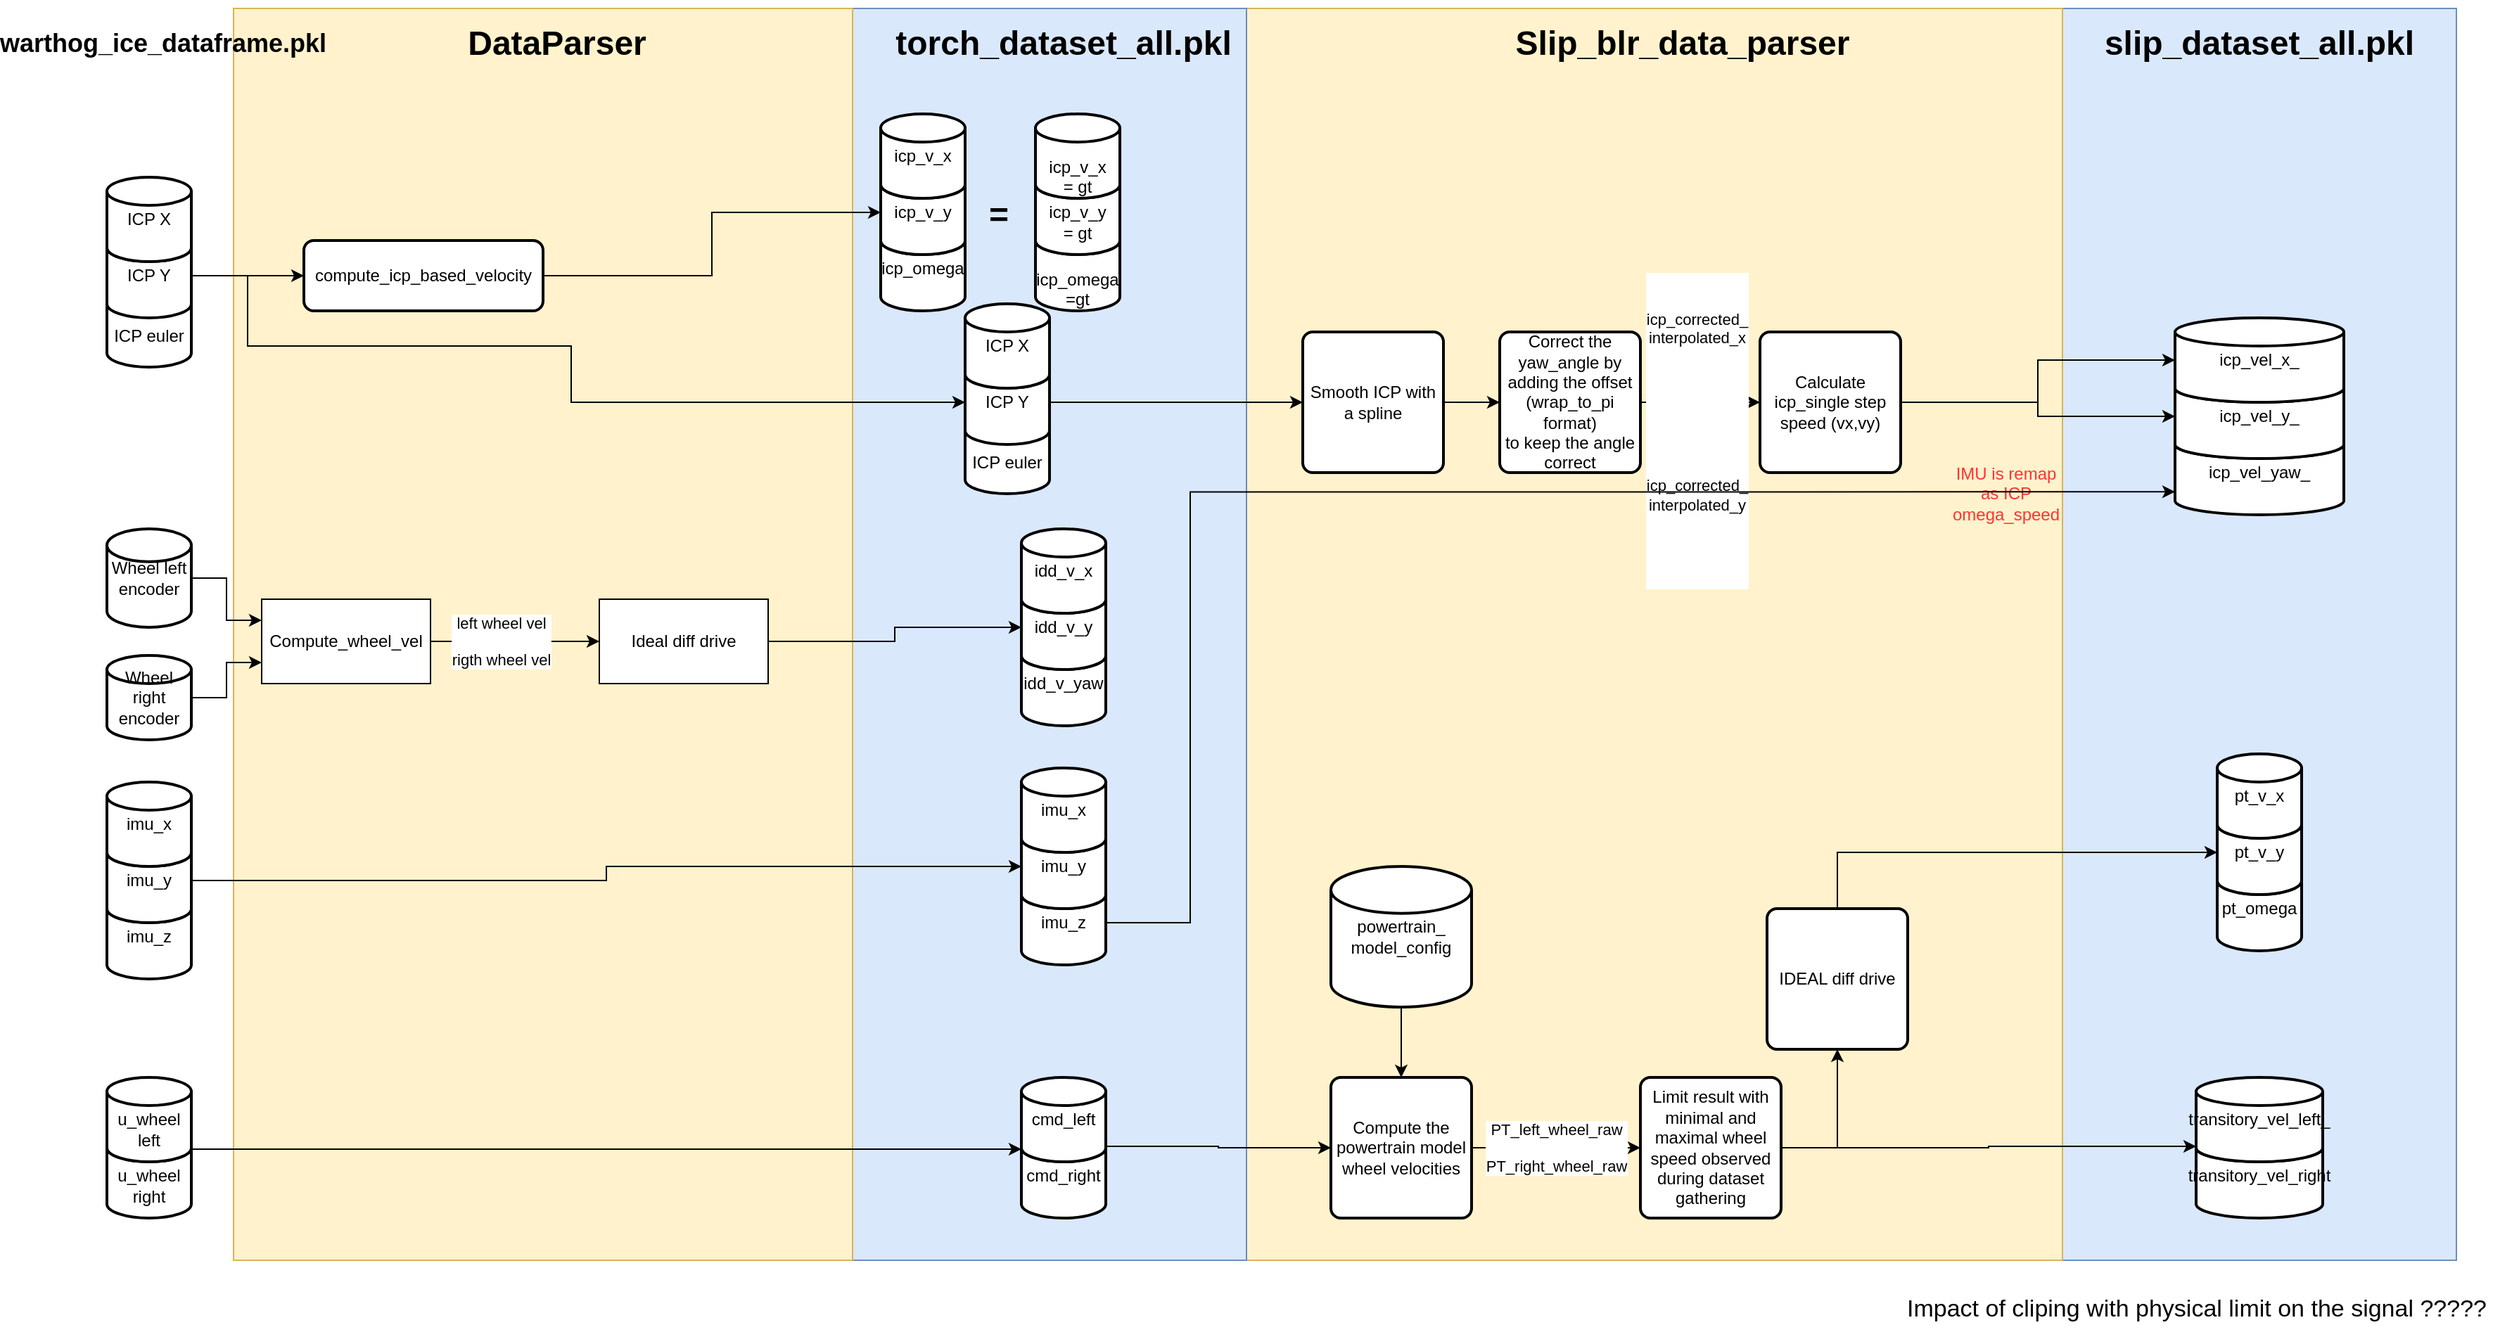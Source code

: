 <mxfile version="24.4.8" type="github">
  <diagram name="Page-1" id="3MiRiedM9orWzfm-fdRs">
    <mxGraphModel dx="1793" dy="2226" grid="1" gridSize="10" guides="1" tooltips="1" connect="1" arrows="1" fold="1" page="1" pageScale="1" pageWidth="850" pageHeight="1100" math="0" shadow="0">
      <root>
        <mxCell id="0" />
        <mxCell id="1" parent="0" />
        <mxCell id="1N3itmzZPWo3uZQeZryr-128" value="" style="rounded=0;whiteSpace=wrap;html=1;fillColor=#dae8fc;strokeColor=#6c8ebf;connectable=0;" vertex="1" parent="1">
          <mxGeometry x="1490" y="-30" width="280" height="890" as="geometry" />
        </mxCell>
        <mxCell id="1N3itmzZPWo3uZQeZryr-124" value="" style="rounded=0;whiteSpace=wrap;html=1;fillColor=#fff2cc;strokeColor=#d6b656;connectable=0;" vertex="1" parent="1">
          <mxGeometry x="910" y="-30" width="580" height="890" as="geometry" />
        </mxCell>
        <mxCell id="1N3itmzZPWo3uZQeZryr-46" value="" style="rounded=0;whiteSpace=wrap;html=1;fillColor=#dae8fc;strokeColor=#6c8ebf;connectable=0;" vertex="1" parent="1">
          <mxGeometry x="630" y="-30" width="280" height="890" as="geometry" />
        </mxCell>
        <mxCell id="1N3itmzZPWo3uZQeZryr-44" value="" style="rounded=0;whiteSpace=wrap;html=1;fillColor=#fff2cc;strokeColor=#d6b656;connectable=0;" vertex="1" parent="1">
          <mxGeometry x="190" y="-30" width="440" height="890" as="geometry" />
        </mxCell>
        <mxCell id="1N3itmzZPWo3uZQeZryr-26" style="edgeStyle=orthogonalEdgeStyle;rounded=0;orthogonalLoop=1;jettySize=auto;html=1;" edge="1" parent="1" source="1N3itmzZPWo3uZQeZryr-5" target="1N3itmzZPWo3uZQeZryr-25">
          <mxGeometry relative="1" as="geometry" />
        </mxCell>
        <mxCell id="1N3itmzZPWo3uZQeZryr-20" style="edgeStyle=orthogonalEdgeStyle;rounded=0;orthogonalLoop=1;jettySize=auto;html=1;entryX=0;entryY=0.25;entryDx=0;entryDy=0;" edge="1" parent="1" source="1N3itmzZPWo3uZQeZryr-9" target="1N3itmzZPWo3uZQeZryr-19">
          <mxGeometry relative="1" as="geometry" />
        </mxCell>
        <mxCell id="1N3itmzZPWo3uZQeZryr-9" value="Wheel left encoder" style="strokeWidth=2;html=1;shape=mxgraph.flowchart.database;whiteSpace=wrap;" vertex="1" parent="1">
          <mxGeometry x="100" y="340" width="60" height="70" as="geometry" />
        </mxCell>
        <mxCell id="1N3itmzZPWo3uZQeZryr-21" style="edgeStyle=orthogonalEdgeStyle;rounded=0;orthogonalLoop=1;jettySize=auto;html=1;entryX=0;entryY=0.75;entryDx=0;entryDy=0;" edge="1" parent="1" source="1N3itmzZPWo3uZQeZryr-10" target="1N3itmzZPWo3uZQeZryr-19">
          <mxGeometry relative="1" as="geometry" />
        </mxCell>
        <mxCell id="1N3itmzZPWo3uZQeZryr-10" value="Wheel right encoder" style="strokeWidth=2;html=1;shape=mxgraph.flowchart.database;whiteSpace=wrap;" vertex="1" parent="1">
          <mxGeometry x="100" y="430" width="60" height="60" as="geometry" />
        </mxCell>
        <mxCell id="1N3itmzZPWo3uZQeZryr-11" value="Ideal diff drive" style="rounded=0;whiteSpace=wrap;html=1;" vertex="1" parent="1">
          <mxGeometry x="450" y="390" width="120" height="60" as="geometry" />
        </mxCell>
        <mxCell id="1N3itmzZPWo3uZQeZryr-17" value="" style="group" vertex="1" connectable="0" parent="1">
          <mxGeometry x="750" y="340" width="60" height="140" as="geometry" />
        </mxCell>
        <mxCell id="1N3itmzZPWo3uZQeZryr-16" value="idd_v_yaw" style="strokeWidth=2;html=1;shape=mxgraph.flowchart.database;whiteSpace=wrap;" vertex="1" parent="1N3itmzZPWo3uZQeZryr-17">
          <mxGeometry y="80" width="60" height="60" as="geometry" />
        </mxCell>
        <mxCell id="1N3itmzZPWo3uZQeZryr-14" value="idd_v_y" style="strokeWidth=2;html=1;shape=mxgraph.flowchart.database;whiteSpace=wrap;" vertex="1" parent="1N3itmzZPWo3uZQeZryr-17">
          <mxGeometry y="40" width="60" height="60" as="geometry" />
        </mxCell>
        <mxCell id="1N3itmzZPWo3uZQeZryr-15" value="idd_v_x" style="strokeWidth=2;html=1;shape=mxgraph.flowchart.database;whiteSpace=wrap;" vertex="1" parent="1N3itmzZPWo3uZQeZryr-17">
          <mxGeometry width="60" height="60" as="geometry" />
        </mxCell>
        <mxCell id="1N3itmzZPWo3uZQeZryr-18" style="edgeStyle=orthogonalEdgeStyle;rounded=0;orthogonalLoop=1;jettySize=auto;html=1;entryX=0;entryY=0.5;entryDx=0;entryDy=0;entryPerimeter=0;" edge="1" parent="1" source="1N3itmzZPWo3uZQeZryr-11" target="1N3itmzZPWo3uZQeZryr-14">
          <mxGeometry relative="1" as="geometry" />
        </mxCell>
        <mxCell id="1N3itmzZPWo3uZQeZryr-22" style="edgeStyle=orthogonalEdgeStyle;rounded=0;orthogonalLoop=1;jettySize=auto;html=1;" edge="1" parent="1" source="1N3itmzZPWo3uZQeZryr-19" target="1N3itmzZPWo3uZQeZryr-11">
          <mxGeometry relative="1" as="geometry" />
        </mxCell>
        <mxCell id="1N3itmzZPWo3uZQeZryr-23" value="left wheel vel&lt;br&gt;&lt;br&gt;rigth wheel vel" style="edgeLabel;html=1;align=center;verticalAlign=middle;resizable=0;points=[];" vertex="1" connectable="0" parent="1N3itmzZPWo3uZQeZryr-22">
          <mxGeometry x="-0.397" y="1" relative="1" as="geometry">
            <mxPoint x="14" y="1" as="offset" />
          </mxGeometry>
        </mxCell>
        <mxCell id="1N3itmzZPWo3uZQeZryr-19" value="Compute_wheel_vel" style="rounded=0;whiteSpace=wrap;html=1;" vertex="1" parent="1">
          <mxGeometry x="210" y="390" width="120" height="60" as="geometry" />
        </mxCell>
        <mxCell id="1N3itmzZPWo3uZQeZryr-25" value="compute_icp_based_velocity" style="rounded=1;whiteSpace=wrap;html=1;absoluteArcSize=1;arcSize=14;strokeWidth=2;" vertex="1" parent="1">
          <mxGeometry x="240" y="135" width="170" height="50" as="geometry" />
        </mxCell>
        <mxCell id="1N3itmzZPWo3uZQeZryr-29" value="" style="group" vertex="1" connectable="0" parent="1">
          <mxGeometry x="650" y="45" width="60" height="140" as="geometry" />
        </mxCell>
        <mxCell id="1N3itmzZPWo3uZQeZryr-30" value="icp_omega" style="strokeWidth=2;html=1;shape=mxgraph.flowchart.database;whiteSpace=wrap;" vertex="1" parent="1N3itmzZPWo3uZQeZryr-29">
          <mxGeometry y="80" width="60" height="60" as="geometry" />
        </mxCell>
        <mxCell id="1N3itmzZPWo3uZQeZryr-31" value="icp_v_y" style="strokeWidth=2;html=1;shape=mxgraph.flowchart.database;whiteSpace=wrap;" vertex="1" parent="1N3itmzZPWo3uZQeZryr-29">
          <mxGeometry y="40" width="60" height="60" as="geometry" />
        </mxCell>
        <mxCell id="1N3itmzZPWo3uZQeZryr-32" value="icp_v_x" style="strokeWidth=2;html=1;shape=mxgraph.flowchart.database;whiteSpace=wrap;" vertex="1" parent="1N3itmzZPWo3uZQeZryr-29">
          <mxGeometry width="60" height="60" as="geometry" />
        </mxCell>
        <mxCell id="1N3itmzZPWo3uZQeZryr-33" style="edgeStyle=orthogonalEdgeStyle;rounded=0;orthogonalLoop=1;jettySize=auto;html=1;entryX=0;entryY=0.5;entryDx=0;entryDy=0;entryPerimeter=0;" edge="1" parent="1" source="1N3itmzZPWo3uZQeZryr-25" target="1N3itmzZPWo3uZQeZryr-31">
          <mxGeometry relative="1" as="geometry" />
        </mxCell>
        <mxCell id="1N3itmzZPWo3uZQeZryr-35" value="" style="group" vertex="1" connectable="0" parent="1">
          <mxGeometry x="100" y="520" width="60" height="140" as="geometry" />
        </mxCell>
        <mxCell id="1N3itmzZPWo3uZQeZryr-36" value="imu_z" style="strokeWidth=2;html=1;shape=mxgraph.flowchart.database;whiteSpace=wrap;" vertex="1" parent="1N3itmzZPWo3uZQeZryr-35">
          <mxGeometry y="80" width="60" height="60" as="geometry" />
        </mxCell>
        <mxCell id="1N3itmzZPWo3uZQeZryr-37" value="imu_y" style="strokeWidth=2;html=1;shape=mxgraph.flowchart.database;whiteSpace=wrap;" vertex="1" parent="1N3itmzZPWo3uZQeZryr-35">
          <mxGeometry y="40" width="60" height="60" as="geometry" />
        </mxCell>
        <mxCell id="1N3itmzZPWo3uZQeZryr-38" value="imu_x" style="strokeWidth=2;html=1;shape=mxgraph.flowchart.database;whiteSpace=wrap;" vertex="1" parent="1N3itmzZPWo3uZQeZryr-35">
          <mxGeometry width="60" height="60" as="geometry" />
        </mxCell>
        <mxCell id="1N3itmzZPWo3uZQeZryr-39" value="" style="group" vertex="1" connectable="0" parent="1">
          <mxGeometry x="750" y="510" width="60" height="140" as="geometry" />
        </mxCell>
        <mxCell id="1N3itmzZPWo3uZQeZryr-40" value="imu_z" style="strokeWidth=2;html=1;shape=mxgraph.flowchart.database;whiteSpace=wrap;" vertex="1" parent="1N3itmzZPWo3uZQeZryr-39">
          <mxGeometry y="80" width="60" height="60" as="geometry" />
        </mxCell>
        <mxCell id="1N3itmzZPWo3uZQeZryr-41" value="imu_y" style="strokeWidth=2;html=1;shape=mxgraph.flowchart.database;whiteSpace=wrap;" vertex="1" parent="1N3itmzZPWo3uZQeZryr-39">
          <mxGeometry y="40" width="60" height="60" as="geometry" />
        </mxCell>
        <mxCell id="1N3itmzZPWo3uZQeZryr-42" value="imu_x" style="strokeWidth=2;html=1;shape=mxgraph.flowchart.database;whiteSpace=wrap;" vertex="1" parent="1N3itmzZPWo3uZQeZryr-39">
          <mxGeometry width="60" height="60" as="geometry" />
        </mxCell>
        <mxCell id="1N3itmzZPWo3uZQeZryr-43" style="edgeStyle=orthogonalEdgeStyle;rounded=0;orthogonalLoop=1;jettySize=auto;html=1;entryX=0;entryY=0.5;entryDx=0;entryDy=0;entryPerimeter=0;" edge="1" parent="1" source="1N3itmzZPWo3uZQeZryr-37" target="1N3itmzZPWo3uZQeZryr-41">
          <mxGeometry relative="1" as="geometry" />
        </mxCell>
        <mxCell id="1N3itmzZPWo3uZQeZryr-45" value="&lt;h1&gt;DataParser&lt;/h1&gt;" style="text;html=1;align=center;verticalAlign=middle;whiteSpace=wrap;rounded=0;" vertex="1" parent="1">
          <mxGeometry x="390" y="-20" width="60" height="30" as="geometry" />
        </mxCell>
        <mxCell id="1N3itmzZPWo3uZQeZryr-47" value="" style="group" vertex="1" connectable="0" parent="1">
          <mxGeometry x="760" y="45" width="60" height="140" as="geometry" />
        </mxCell>
        <mxCell id="1N3itmzZPWo3uZQeZryr-48" value="&lt;div&gt;&lt;br&gt;&lt;/div&gt;&lt;div&gt;&lt;br&gt;&lt;/div&gt;&lt;div&gt;icp_omega&lt;/div&gt;&lt;div&gt;=gt&lt;/div&gt;" style="strokeWidth=2;html=1;shape=mxgraph.flowchart.database;whiteSpace=wrap;" vertex="1" parent="1N3itmzZPWo3uZQeZryr-47">
          <mxGeometry y="80" width="60" height="60" as="geometry" />
        </mxCell>
        <mxCell id="1N3itmzZPWo3uZQeZryr-49" value="&lt;div&gt;&lt;br&gt;&lt;/div&gt;&lt;div&gt;icp_v_y&lt;/div&gt;&lt;div&gt;= gt&lt;br&gt;&lt;/div&gt;" style="strokeWidth=2;html=1;shape=mxgraph.flowchart.database;whiteSpace=wrap;" vertex="1" parent="1N3itmzZPWo3uZQeZryr-47">
          <mxGeometry y="40" width="60" height="60" as="geometry" />
        </mxCell>
        <mxCell id="1N3itmzZPWo3uZQeZryr-50" value="&lt;div&gt;&lt;br&gt;&lt;/div&gt;&lt;div&gt;&lt;br&gt;&lt;/div&gt;&lt;div&gt;icp_v_x&lt;/div&gt;&lt;div&gt;= gt&lt;br&gt;&lt;/div&gt;" style="strokeWidth=2;html=1;shape=mxgraph.flowchart.database;whiteSpace=wrap;" vertex="1" parent="1N3itmzZPWo3uZQeZryr-47">
          <mxGeometry width="60" height="60" as="geometry" />
        </mxCell>
        <mxCell id="1N3itmzZPWo3uZQeZryr-99" style="edgeStyle=orthogonalEdgeStyle;rounded=0;orthogonalLoop=1;jettySize=auto;html=1;exitX=0.5;exitY=1;exitDx=0;exitDy=0;exitPerimeter=0;" edge="1" parent="1N3itmzZPWo3uZQeZryr-47" source="1N3itmzZPWo3uZQeZryr-50" target="1N3itmzZPWo3uZQeZryr-50">
          <mxGeometry relative="1" as="geometry" />
        </mxCell>
        <mxCell id="1N3itmzZPWo3uZQeZryr-52" value="&lt;h1&gt;=&lt;/h1&gt;" style="text;html=1;align=center;verticalAlign=middle;whiteSpace=wrap;rounded=0;" vertex="1" parent="1">
          <mxGeometry x="704" y="102" width="60" height="30" as="geometry" />
        </mxCell>
        <mxCell id="1N3itmzZPWo3uZQeZryr-53" value="&lt;h1&gt;torch_dataset_all.pkl&lt;/h1&gt;" style="text;html=1;align=center;verticalAlign=middle;whiteSpace=wrap;rounded=0;" vertex="1" parent="1">
          <mxGeometry x="750" y="-20" width="60" height="30" as="geometry" />
        </mxCell>
        <mxCell id="1N3itmzZPWo3uZQeZryr-55" value="&lt;h2&gt;warthog_ice_dataframe.pkl&lt;/h2&gt;" style="text;html=1;align=center;verticalAlign=middle;whiteSpace=wrap;rounded=0;" vertex="1" parent="1">
          <mxGeometry x="110" y="-20" width="60" height="30" as="geometry" />
        </mxCell>
        <mxCell id="1N3itmzZPWo3uZQeZryr-56" value="" style="group" vertex="1" connectable="0" parent="1">
          <mxGeometry x="100" y="730" width="60" height="140" as="geometry" />
        </mxCell>
        <mxCell id="1N3itmzZPWo3uZQeZryr-58" value="&lt;div&gt;&lt;br&gt;&lt;/div&gt;&lt;div&gt;u_wheel&lt;/div&gt;right" style="strokeWidth=2;html=1;shape=mxgraph.flowchart.database;whiteSpace=wrap;" vertex="1" parent="1N3itmzZPWo3uZQeZryr-56">
          <mxGeometry y="40" width="60" height="60" as="geometry" />
        </mxCell>
        <mxCell id="1N3itmzZPWo3uZQeZryr-59" value="&lt;div&gt;&lt;br&gt;&lt;/div&gt;&lt;div&gt;u_wheel&lt;/div&gt;left" style="strokeWidth=2;html=1;shape=mxgraph.flowchart.database;whiteSpace=wrap;" vertex="1" parent="1N3itmzZPWo3uZQeZryr-56">
          <mxGeometry width="60" height="60" as="geometry" />
        </mxCell>
        <mxCell id="1N3itmzZPWo3uZQeZryr-62" value="" style="group" vertex="1" connectable="0" parent="1">
          <mxGeometry x="750" y="730" width="60" height="140" as="geometry" />
        </mxCell>
        <mxCell id="1N3itmzZPWo3uZQeZryr-67" value="" style="group" vertex="1" connectable="0" parent="1N3itmzZPWo3uZQeZryr-62">
          <mxGeometry width="60" height="100" as="geometry" />
        </mxCell>
        <mxCell id="1N3itmzZPWo3uZQeZryr-63" value="cmd_right" style="strokeWidth=2;html=1;shape=mxgraph.flowchart.database;whiteSpace=wrap;" vertex="1" parent="1N3itmzZPWo3uZQeZryr-67">
          <mxGeometry y="40" width="60" height="60" as="geometry" />
        </mxCell>
        <mxCell id="1N3itmzZPWo3uZQeZryr-65" value="cmd_left" style="strokeWidth=2;html=1;shape=mxgraph.flowchart.database;whiteSpace=wrap;" vertex="1" parent="1N3itmzZPWo3uZQeZryr-67">
          <mxGeometry width="60" height="60" as="geometry" />
        </mxCell>
        <mxCell id="1N3itmzZPWo3uZQeZryr-61" style="edgeStyle=orthogonalEdgeStyle;rounded=0;orthogonalLoop=1;jettySize=auto;html=1;entryX=0;entryY=0.85;entryDx=0;entryDy=0;entryPerimeter=0;exitX=1;exitY=0.85;exitDx=0;exitDy=0;exitPerimeter=0;" edge="1" parent="1" source="1N3itmzZPWo3uZQeZryr-59" target="1N3itmzZPWo3uZQeZryr-65">
          <mxGeometry relative="1" as="geometry">
            <mxPoint x="740" y="780" as="targetPoint" />
          </mxGeometry>
        </mxCell>
        <mxCell id="1N3itmzZPWo3uZQeZryr-72" style="edgeStyle=orthogonalEdgeStyle;rounded=0;orthogonalLoop=1;jettySize=auto;html=1;entryX=0;entryY=0.5;entryDx=0;entryDy=0;" edge="1" parent="1" source="1N3itmzZPWo3uZQeZryr-66" target="1N3itmzZPWo3uZQeZryr-71">
          <mxGeometry relative="1" as="geometry" />
        </mxCell>
        <mxCell id="1N3itmzZPWo3uZQeZryr-73" value="PT_left_wheel_raw&lt;br&gt;&lt;br&gt;PT_right_wheel_raw" style="edgeLabel;html=1;align=center;verticalAlign=middle;resizable=0;points=[];" vertex="1" connectable="0" parent="1N3itmzZPWo3uZQeZryr-72">
          <mxGeometry x="-0.648" y="1" relative="1" as="geometry">
            <mxPoint x="39" y="1" as="offset" />
          </mxGeometry>
        </mxCell>
        <mxCell id="1N3itmzZPWo3uZQeZryr-66" value="Compute the powertrain model wheel velocities" style="rounded=1;whiteSpace=wrap;html=1;absoluteArcSize=1;arcSize=14;strokeWidth=2;" vertex="1" parent="1">
          <mxGeometry x="970" y="730" width="100" height="100" as="geometry" />
        </mxCell>
        <mxCell id="1N3itmzZPWo3uZQeZryr-68" style="edgeStyle=orthogonalEdgeStyle;rounded=0;orthogonalLoop=1;jettySize=auto;html=1;exitX=1;exitY=0.15;exitDx=0;exitDy=0;exitPerimeter=0;" edge="1" parent="1" source="1N3itmzZPWo3uZQeZryr-63" target="1N3itmzZPWo3uZQeZryr-66">
          <mxGeometry relative="1" as="geometry" />
        </mxCell>
        <mxCell id="1N3itmzZPWo3uZQeZryr-70" style="edgeStyle=orthogonalEdgeStyle;rounded=0;orthogonalLoop=1;jettySize=auto;html=1;entryX=0.5;entryY=0;entryDx=0;entryDy=0;" edge="1" parent="1" source="1N3itmzZPWo3uZQeZryr-69" target="1N3itmzZPWo3uZQeZryr-66">
          <mxGeometry relative="1" as="geometry" />
        </mxCell>
        <mxCell id="1N3itmzZPWo3uZQeZryr-69" value="powertrain_&lt;br&gt;model_config" style="strokeWidth=2;html=1;shape=mxgraph.flowchart.database;whiteSpace=wrap;" vertex="1" parent="1">
          <mxGeometry x="970" y="580" width="100" height="100" as="geometry" />
        </mxCell>
        <mxCell id="1N3itmzZPWo3uZQeZryr-84" style="edgeStyle=orthogonalEdgeStyle;rounded=0;orthogonalLoop=1;jettySize=auto;html=1;entryX=0.5;entryY=1;entryDx=0;entryDy=0;exitX=1;exitY=0.5;exitDx=0;exitDy=0;" edge="1" parent="1" source="1N3itmzZPWo3uZQeZryr-71" target="1N3itmzZPWo3uZQeZryr-83">
          <mxGeometry relative="1" as="geometry" />
        </mxCell>
        <mxCell id="1N3itmzZPWo3uZQeZryr-71" value="Limit result with minimal and maximal wheel speed observed during dataset gathering" style="rounded=1;whiteSpace=wrap;html=1;absoluteArcSize=1;arcSize=14;strokeWidth=2;" vertex="1" parent="1">
          <mxGeometry x="1190" y="730" width="100" height="100" as="geometry" />
        </mxCell>
        <mxCell id="1N3itmzZPWo3uZQeZryr-74" value="" style="group" vertex="1" connectable="0" parent="1">
          <mxGeometry x="1570" y="730" width="90" height="140" as="geometry" />
        </mxCell>
        <mxCell id="1N3itmzZPWo3uZQeZryr-75" value="" style="group" vertex="1" connectable="0" parent="1N3itmzZPWo3uZQeZryr-74">
          <mxGeometry width="90" height="100" as="geometry" />
        </mxCell>
        <mxCell id="1N3itmzZPWo3uZQeZryr-80" value="" style="group" vertex="1" connectable="0" parent="1N3itmzZPWo3uZQeZryr-75">
          <mxGeometry x="15" width="90" height="100" as="geometry" />
        </mxCell>
        <mxCell id="1N3itmzZPWo3uZQeZryr-76" value="transitory_vel_right" style="strokeWidth=2;html=1;shape=mxgraph.flowchart.database;whiteSpace=wrap;" vertex="1" parent="1N3itmzZPWo3uZQeZryr-80">
          <mxGeometry y="40" width="90" height="60" as="geometry" />
        </mxCell>
        <mxCell id="1N3itmzZPWo3uZQeZryr-77" value="transitory_vel_left_" style="strokeWidth=2;html=1;shape=mxgraph.flowchart.database;whiteSpace=wrap;" vertex="1" parent="1N3itmzZPWo3uZQeZryr-80">
          <mxGeometry width="90" height="60" as="geometry" />
        </mxCell>
        <mxCell id="1N3itmzZPWo3uZQeZryr-79" style="edgeStyle=orthogonalEdgeStyle;rounded=0;orthogonalLoop=1;jettySize=auto;html=1;exitX=0.5;exitY=1;exitDx=0;exitDy=0;exitPerimeter=0;" edge="1" parent="1N3itmzZPWo3uZQeZryr-80" source="1N3itmzZPWo3uZQeZryr-77" target="1N3itmzZPWo3uZQeZryr-77">
          <mxGeometry relative="1" as="geometry" />
        </mxCell>
        <mxCell id="1N3itmzZPWo3uZQeZryr-82" style="edgeStyle=orthogonalEdgeStyle;rounded=0;orthogonalLoop=1;jettySize=auto;html=1;entryX=0;entryY=0.15;entryDx=0;entryDy=0;entryPerimeter=0;" edge="1" parent="1" source="1N3itmzZPWo3uZQeZryr-71" target="1N3itmzZPWo3uZQeZryr-76">
          <mxGeometry relative="1" as="geometry" />
        </mxCell>
        <mxCell id="1N3itmzZPWo3uZQeZryr-83" value="IDEAL diff drive" style="rounded=1;whiteSpace=wrap;html=1;absoluteArcSize=1;arcSize=14;strokeWidth=2;" vertex="1" parent="1">
          <mxGeometry x="1280" y="610" width="100" height="100" as="geometry" />
        </mxCell>
        <mxCell id="1N3itmzZPWo3uZQeZryr-92" value="" style="group" vertex="1" connectable="0" parent="1">
          <mxGeometry x="1600" y="500" width="60" height="140" as="geometry" />
        </mxCell>
        <mxCell id="1N3itmzZPWo3uZQeZryr-93" value="pt_omega" style="strokeWidth=2;html=1;shape=mxgraph.flowchart.database;whiteSpace=wrap;" vertex="1" parent="1N3itmzZPWo3uZQeZryr-92">
          <mxGeometry y="80" width="60" height="60" as="geometry" />
        </mxCell>
        <mxCell id="1N3itmzZPWo3uZQeZryr-94" value="pt_v_y" style="strokeWidth=2;html=1;shape=mxgraph.flowchart.database;whiteSpace=wrap;" vertex="1" parent="1N3itmzZPWo3uZQeZryr-92">
          <mxGeometry y="40" width="60" height="60" as="geometry" />
        </mxCell>
        <mxCell id="1N3itmzZPWo3uZQeZryr-95" value="pt_v_x" style="strokeWidth=2;html=1;shape=mxgraph.flowchart.database;whiteSpace=wrap;" vertex="1" parent="1N3itmzZPWo3uZQeZryr-92">
          <mxGeometry width="60" height="60" as="geometry" />
        </mxCell>
        <mxCell id="1N3itmzZPWo3uZQeZryr-96" style="edgeStyle=orthogonalEdgeStyle;rounded=0;orthogonalLoop=1;jettySize=auto;html=1;entryX=0;entryY=0.5;entryDx=0;entryDy=0;entryPerimeter=0;exitX=0.5;exitY=0;exitDx=0;exitDy=0;" edge="1" parent="1" source="1N3itmzZPWo3uZQeZryr-83" target="1N3itmzZPWo3uZQeZryr-94">
          <mxGeometry relative="1" as="geometry">
            <mxPoint x="1330.04" y="590" as="sourcePoint" />
            <Array as="points">
              <mxPoint x="1330" y="570" />
            </Array>
          </mxGeometry>
        </mxCell>
        <mxCell id="1N3itmzZPWo3uZQeZryr-97" value="Impact of cliping with physical limit on the signal ?????" style="text;html=1;align=center;verticalAlign=middle;resizable=0;points=[];autosize=1;strokeColor=none;fillColor=none;fontSize=17;" vertex="1" parent="1">
          <mxGeometry x="1370" y="880" width="430" height="30" as="geometry" />
        </mxCell>
        <mxCell id="1N3itmzZPWo3uZQeZryr-98" value="" style="group" vertex="1" connectable="0" parent="1">
          <mxGeometry x="100" y="90" width="60" height="135" as="geometry" />
        </mxCell>
        <mxCell id="1N3itmzZPWo3uZQeZryr-8" value="&lt;br&gt;ICP euler" style="strokeWidth=2;html=1;shape=mxgraph.flowchart.database;whiteSpace=wrap;" vertex="1" parent="1N3itmzZPWo3uZQeZryr-98">
          <mxGeometry y="75" width="60" height="60" as="geometry" />
        </mxCell>
        <mxCell id="1N3itmzZPWo3uZQeZryr-5" value="ICP Y" style="strokeWidth=2;html=1;shape=mxgraph.flowchart.database;whiteSpace=wrap;" vertex="1" parent="1N3itmzZPWo3uZQeZryr-98">
          <mxGeometry y="40" width="60" height="60" as="geometry" />
        </mxCell>
        <mxCell id="1N3itmzZPWo3uZQeZryr-6" value="ICP X" style="strokeWidth=2;html=1;shape=mxgraph.flowchart.database;whiteSpace=wrap;" vertex="1" parent="1N3itmzZPWo3uZQeZryr-98">
          <mxGeometry width="60" height="60" as="geometry" />
        </mxCell>
        <mxCell id="1N3itmzZPWo3uZQeZryr-101" value="" style="group" vertex="1" connectable="0" parent="1">
          <mxGeometry x="710" y="180" width="60" height="135" as="geometry" />
        </mxCell>
        <mxCell id="1N3itmzZPWo3uZQeZryr-102" value="&lt;br&gt;ICP euler" style="strokeWidth=2;html=1;shape=mxgraph.flowchart.database;whiteSpace=wrap;" vertex="1" parent="1N3itmzZPWo3uZQeZryr-101">
          <mxGeometry y="75" width="60" height="60" as="geometry" />
        </mxCell>
        <mxCell id="1N3itmzZPWo3uZQeZryr-104" value="ICP Y" style="strokeWidth=2;html=1;shape=mxgraph.flowchart.database;whiteSpace=wrap;" vertex="1" parent="1N3itmzZPWo3uZQeZryr-101">
          <mxGeometry y="40" width="60" height="60" as="geometry" />
        </mxCell>
        <mxCell id="1N3itmzZPWo3uZQeZryr-105" value="ICP X" style="strokeWidth=2;html=1;shape=mxgraph.flowchart.database;whiteSpace=wrap;" vertex="1" parent="1N3itmzZPWo3uZQeZryr-101">
          <mxGeometry width="60" height="60" as="geometry" />
        </mxCell>
        <mxCell id="1N3itmzZPWo3uZQeZryr-100" style="edgeStyle=orthogonalEdgeStyle;rounded=0;orthogonalLoop=1;jettySize=auto;html=1;exitX=1;exitY=0.5;exitDx=0;exitDy=0;exitPerimeter=0;entryX=0;entryY=0.5;entryDx=0;entryDy=0;entryPerimeter=0;" edge="1" parent="1" source="1N3itmzZPWo3uZQeZryr-5" target="1N3itmzZPWo3uZQeZryr-104">
          <mxGeometry relative="1" as="geometry">
            <mxPoint x="680" y="210" as="targetPoint" />
            <Array as="points">
              <mxPoint x="200" y="160" />
              <mxPoint x="200" y="210" />
              <mxPoint x="430" y="210" />
              <mxPoint x="430" y="250" />
            </Array>
          </mxGeometry>
        </mxCell>
        <mxCell id="1N3itmzZPWo3uZQeZryr-109" style="edgeStyle=orthogonalEdgeStyle;rounded=0;orthogonalLoop=1;jettySize=auto;html=1;entryX=0;entryY=0.5;entryDx=0;entryDy=0;" edge="1" parent="1" source="1N3itmzZPWo3uZQeZryr-106" target="1N3itmzZPWo3uZQeZryr-108">
          <mxGeometry relative="1" as="geometry" />
        </mxCell>
        <mxCell id="1N3itmzZPWo3uZQeZryr-106" value="Smooth ICP with a spline " style="rounded=1;whiteSpace=wrap;html=1;absoluteArcSize=1;arcSize=14;strokeWidth=2;" vertex="1" parent="1">
          <mxGeometry x="950" y="200" width="100" height="100" as="geometry" />
        </mxCell>
        <mxCell id="1N3itmzZPWo3uZQeZryr-107" style="edgeStyle=orthogonalEdgeStyle;rounded=0;orthogonalLoop=1;jettySize=auto;html=1;" edge="1" parent="1" source="1N3itmzZPWo3uZQeZryr-104" target="1N3itmzZPWo3uZQeZryr-106">
          <mxGeometry relative="1" as="geometry" />
        </mxCell>
        <mxCell id="1N3itmzZPWo3uZQeZryr-118" value="&lt;div&gt;&lt;br&gt;&lt;/div&gt;&lt;div&gt;&lt;br&gt;&lt;/div&gt;&lt;div&gt;icp_corrected_&lt;/div&gt;&lt;div&gt;interpolated_x&lt;/div&gt;&lt;div&gt;&lt;br&gt;&lt;br&gt;&lt;/div&gt;&lt;br&gt;&lt;br&gt;&lt;div&gt;&lt;br&gt;&lt;/div&gt;&lt;div&gt;&lt;br&gt;&lt;/div&gt;&lt;div&gt;&lt;br&gt;&lt;/div&gt;&lt;div&gt;icp_corrected_&lt;/div&gt;&lt;div&gt;interpolated_y&lt;/div&gt;&lt;div&gt;&lt;br&gt;&lt;br&gt;&lt;br&gt;&lt;br&gt;&lt;/div&gt;" style="edgeStyle=orthogonalEdgeStyle;rounded=0;orthogonalLoop=1;jettySize=auto;html=1;" edge="1" parent="1" source="1N3itmzZPWo3uZQeZryr-108" target="1N3itmzZPWo3uZQeZryr-117">
          <mxGeometry x="-0.059" y="-20" relative="1" as="geometry">
            <mxPoint as="offset" />
          </mxGeometry>
        </mxCell>
        <mxCell id="1N3itmzZPWo3uZQeZryr-108" value="&lt;div&gt;Correct the yaw_angle by adding the offset (wrap_to_pi format)&lt;/div&gt;&lt;div&gt;to keep the angle correct&lt;br&gt; &lt;/div&gt;" style="rounded=1;whiteSpace=wrap;html=1;absoluteArcSize=1;arcSize=14;strokeWidth=2;" vertex="1" parent="1">
          <mxGeometry x="1090" y="200" width="100" height="100" as="geometry" />
        </mxCell>
        <mxCell id="1N3itmzZPWo3uZQeZryr-110" value="" style="group" vertex="1" connectable="0" parent="1">
          <mxGeometry x="1570" y="190" width="120" height="140" as="geometry" />
        </mxCell>
        <mxCell id="1N3itmzZPWo3uZQeZryr-111" value="icp_vel_yaw_" style="strokeWidth=2;html=1;shape=mxgraph.flowchart.database;whiteSpace=wrap;" vertex="1" parent="1N3itmzZPWo3uZQeZryr-110">
          <mxGeometry y="80" width="120" height="60" as="geometry" />
        </mxCell>
        <mxCell id="1N3itmzZPWo3uZQeZryr-112" value="icp_vel_y_" style="strokeWidth=2;html=1;shape=mxgraph.flowchart.database;whiteSpace=wrap;" vertex="1" parent="1N3itmzZPWo3uZQeZryr-110">
          <mxGeometry y="40" width="120" height="60" as="geometry" />
        </mxCell>
        <mxCell id="1N3itmzZPWo3uZQeZryr-113" value="icp_vel_x_" style="strokeWidth=2;html=1;shape=mxgraph.flowchart.database;whiteSpace=wrap;" vertex="1" parent="1N3itmzZPWo3uZQeZryr-110">
          <mxGeometry width="120" height="60" as="geometry" />
        </mxCell>
        <mxCell id="1N3itmzZPWo3uZQeZryr-114" style="edgeStyle=orthogonalEdgeStyle;rounded=0;orthogonalLoop=1;jettySize=auto;html=1;exitX=0.5;exitY=1;exitDx=0;exitDy=0;exitPerimeter=0;" edge="1" parent="1N3itmzZPWo3uZQeZryr-110" source="1N3itmzZPWo3uZQeZryr-113" target="1N3itmzZPWo3uZQeZryr-113">
          <mxGeometry relative="1" as="geometry" />
        </mxCell>
        <mxCell id="1N3itmzZPWo3uZQeZryr-120" style="edgeStyle=orthogonalEdgeStyle;rounded=0;orthogonalLoop=1;jettySize=auto;html=1;" edge="1" parent="1" source="1N3itmzZPWo3uZQeZryr-117" target="1N3itmzZPWo3uZQeZryr-112">
          <mxGeometry relative="1" as="geometry" />
        </mxCell>
        <mxCell id="1N3itmzZPWo3uZQeZryr-117" value="Calculate icp_single step speed (vx,vy)" style="rounded=1;whiteSpace=wrap;html=1;absoluteArcSize=1;arcSize=14;strokeWidth=2;" vertex="1" parent="1">
          <mxGeometry x="1275" y="200" width="100" height="100" as="geometry" />
        </mxCell>
        <mxCell id="1N3itmzZPWo3uZQeZryr-119" style="edgeStyle=orthogonalEdgeStyle;rounded=0;orthogonalLoop=1;jettySize=auto;html=1;entryX=0;entryY=0.5;entryDx=0;entryDy=0;entryPerimeter=0;" edge="1" parent="1" source="1N3itmzZPWo3uZQeZryr-117" target="1N3itmzZPWo3uZQeZryr-113">
          <mxGeometry relative="1" as="geometry" />
        </mxCell>
        <mxCell id="1N3itmzZPWo3uZQeZryr-122" value="IMU is remap as ICP omega_speed" style="text;html=1;align=center;verticalAlign=middle;whiteSpace=wrap;rounded=0;fontColor=#FF3333;" vertex="1" parent="1">
          <mxGeometry x="1420" y="300" width="60" height="30" as="geometry" />
        </mxCell>
        <mxCell id="1N3itmzZPWo3uZQeZryr-123" style="edgeStyle=orthogonalEdgeStyle;rounded=0;orthogonalLoop=1;jettySize=auto;html=1;entryX=0;entryY=0.728;entryDx=0;entryDy=0;entryPerimeter=0;" edge="1" parent="1" source="1N3itmzZPWo3uZQeZryr-40" target="1N3itmzZPWo3uZQeZryr-111">
          <mxGeometry relative="1" as="geometry">
            <Array as="points">
              <mxPoint x="870" y="620" />
              <mxPoint x="870" y="314" />
            </Array>
          </mxGeometry>
        </mxCell>
        <mxCell id="1N3itmzZPWo3uZQeZryr-125" value="&lt;h1&gt;Slip_blr_data_parser&lt;/h1&gt;" style="text;html=1;align=center;verticalAlign=middle;whiteSpace=wrap;rounded=0;" vertex="1" parent="1">
          <mxGeometry x="1190" y="-20" width="60" height="30" as="geometry" />
        </mxCell>
        <mxCell id="1N3itmzZPWo3uZQeZryr-129" value="&lt;h1&gt;slip_dataset_all.pkl&lt;/h1&gt;" style="text;html=1;align=center;verticalAlign=middle;whiteSpace=wrap;rounded=0;" vertex="1" parent="1">
          <mxGeometry x="1600" y="-20" width="60" height="30" as="geometry" />
        </mxCell>
      </root>
    </mxGraphModel>
  </diagram>
</mxfile>
